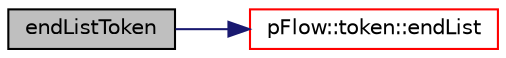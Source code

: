 digraph "endListToken"
{
 // LATEX_PDF_SIZE
  edge [fontname="Helvetica",fontsize="10",labelfontname="Helvetica",labelfontsize="10"];
  node [fontname="Helvetica",fontsize="10",shape=record];
  rankdir="LR";
  Node1 [label="endListToken",height=0.2,width=0.4,color="black", fillcolor="grey75", style="filled", fontcolor="black",tooltip=" "];
  Node1 -> Node2 [color="midnightblue",fontsize="10",style="solid",fontname="Helvetica"];
  Node2 [label="pFlow::token::endList",height=0.2,width=0.4,color="red", fillcolor="white", style="filled",URL="$classpFlow_1_1token.html#aa8a14c7ccf6cdb5384a1f963bb7d58fe",tooltip=" "];
}
